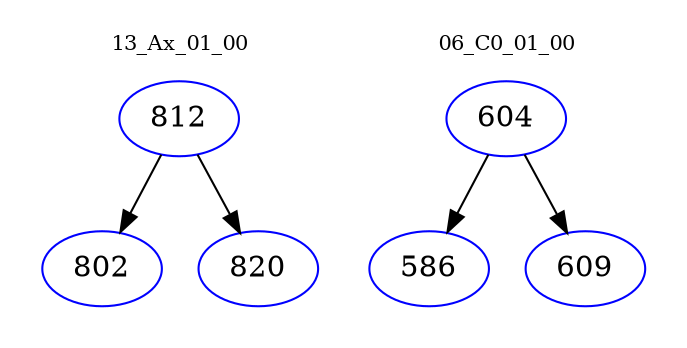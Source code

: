 digraph{
subgraph cluster_0 {
color = white
label = "13_Ax_01_00";
fontsize=10;
T0_812 [label="812", color="blue"]
T0_812 -> T0_802 [color="black"]
T0_802 [label="802", color="blue"]
T0_812 -> T0_820 [color="black"]
T0_820 [label="820", color="blue"]
}
subgraph cluster_1 {
color = white
label = "06_C0_01_00";
fontsize=10;
T1_604 [label="604", color="blue"]
T1_604 -> T1_586 [color="black"]
T1_586 [label="586", color="blue"]
T1_604 -> T1_609 [color="black"]
T1_609 [label="609", color="blue"]
}
}
